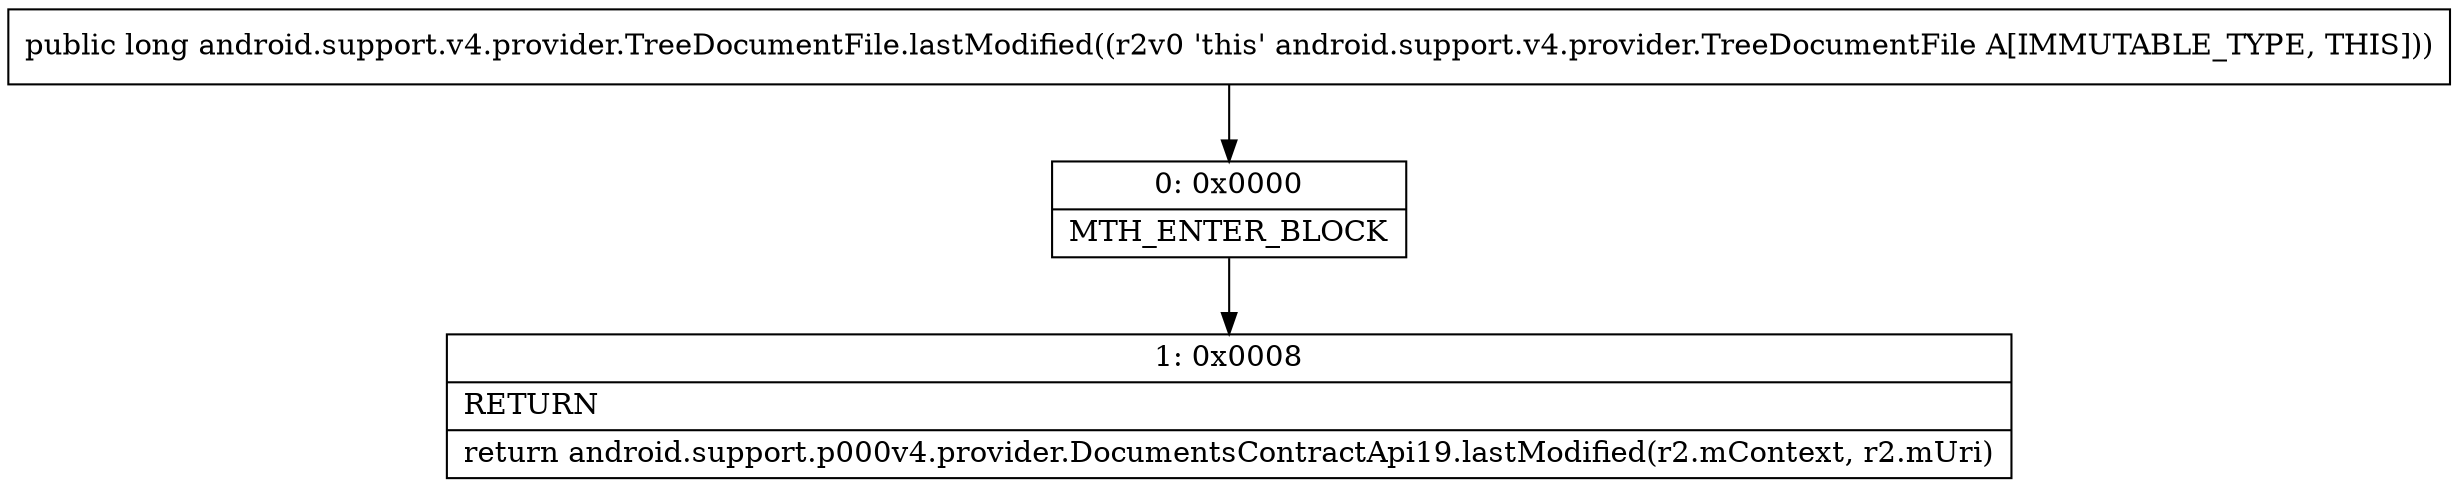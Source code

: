 digraph "CFG forandroid.support.v4.provider.TreeDocumentFile.lastModified()J" {
Node_0 [shape=record,label="{0\:\ 0x0000|MTH_ENTER_BLOCK\l}"];
Node_1 [shape=record,label="{1\:\ 0x0008|RETURN\l|return android.support.p000v4.provider.DocumentsContractApi19.lastModified(r2.mContext, r2.mUri)\l}"];
MethodNode[shape=record,label="{public long android.support.v4.provider.TreeDocumentFile.lastModified((r2v0 'this' android.support.v4.provider.TreeDocumentFile A[IMMUTABLE_TYPE, THIS])) }"];
MethodNode -> Node_0;
Node_0 -> Node_1;
}

